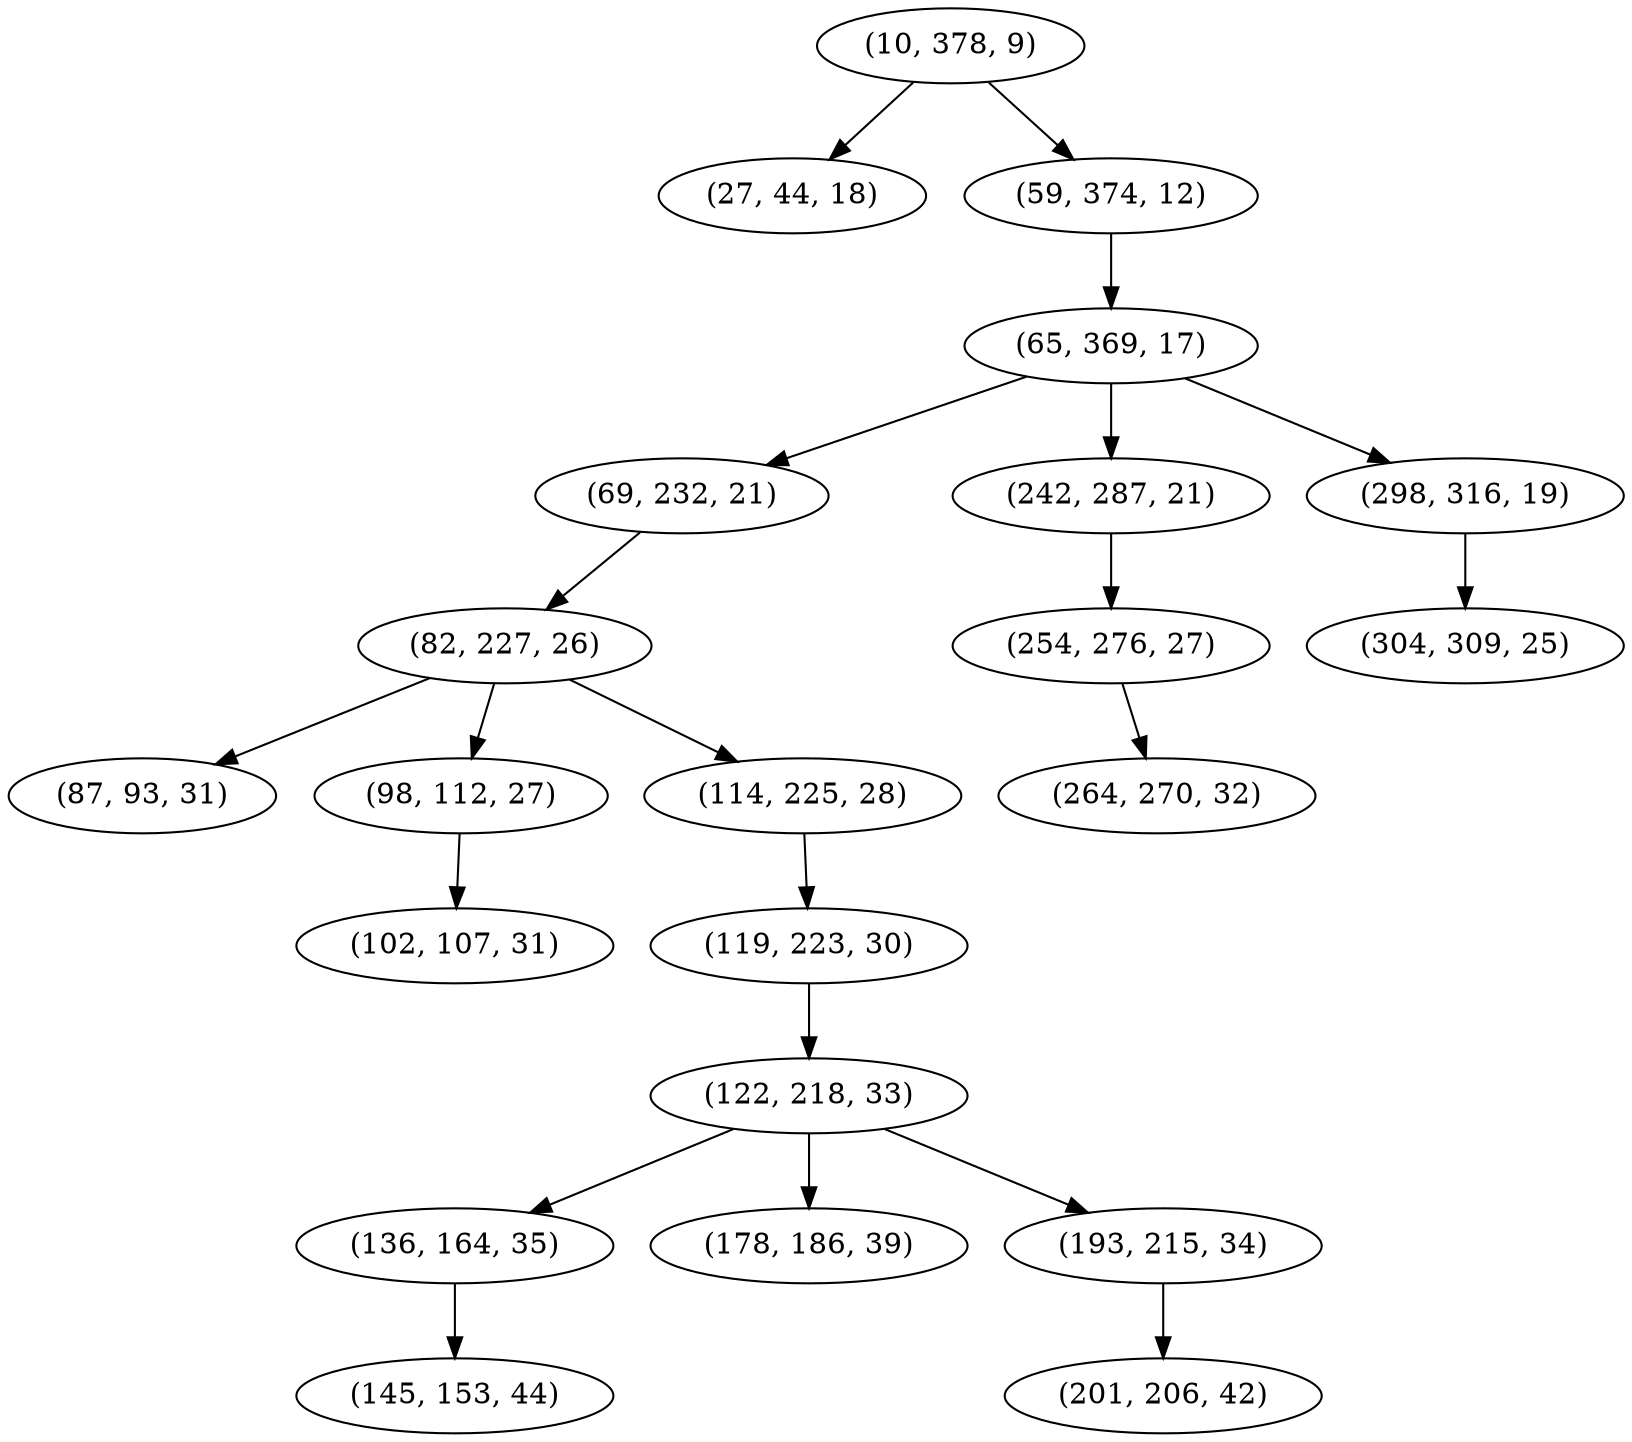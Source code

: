 digraph tree {
    "(10, 378, 9)";
    "(27, 44, 18)";
    "(59, 374, 12)";
    "(65, 369, 17)";
    "(69, 232, 21)";
    "(82, 227, 26)";
    "(87, 93, 31)";
    "(98, 112, 27)";
    "(102, 107, 31)";
    "(114, 225, 28)";
    "(119, 223, 30)";
    "(122, 218, 33)";
    "(136, 164, 35)";
    "(145, 153, 44)";
    "(178, 186, 39)";
    "(193, 215, 34)";
    "(201, 206, 42)";
    "(242, 287, 21)";
    "(254, 276, 27)";
    "(264, 270, 32)";
    "(298, 316, 19)";
    "(304, 309, 25)";
    "(10, 378, 9)" -> "(27, 44, 18)";
    "(10, 378, 9)" -> "(59, 374, 12)";
    "(59, 374, 12)" -> "(65, 369, 17)";
    "(65, 369, 17)" -> "(69, 232, 21)";
    "(65, 369, 17)" -> "(242, 287, 21)";
    "(65, 369, 17)" -> "(298, 316, 19)";
    "(69, 232, 21)" -> "(82, 227, 26)";
    "(82, 227, 26)" -> "(87, 93, 31)";
    "(82, 227, 26)" -> "(98, 112, 27)";
    "(82, 227, 26)" -> "(114, 225, 28)";
    "(98, 112, 27)" -> "(102, 107, 31)";
    "(114, 225, 28)" -> "(119, 223, 30)";
    "(119, 223, 30)" -> "(122, 218, 33)";
    "(122, 218, 33)" -> "(136, 164, 35)";
    "(122, 218, 33)" -> "(178, 186, 39)";
    "(122, 218, 33)" -> "(193, 215, 34)";
    "(136, 164, 35)" -> "(145, 153, 44)";
    "(193, 215, 34)" -> "(201, 206, 42)";
    "(242, 287, 21)" -> "(254, 276, 27)";
    "(254, 276, 27)" -> "(264, 270, 32)";
    "(298, 316, 19)" -> "(304, 309, 25)";
}
